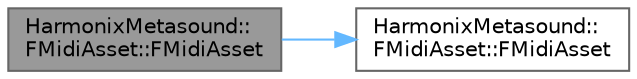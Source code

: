 digraph "HarmonixMetasound::FMidiAsset::FMidiAsset"
{
 // INTERACTIVE_SVG=YES
 // LATEX_PDF_SIZE
  bgcolor="transparent";
  edge [fontname=Helvetica,fontsize=10,labelfontname=Helvetica,labelfontsize=10];
  node [fontname=Helvetica,fontsize=10,shape=box,height=0.2,width=0.4];
  rankdir="LR";
  Node1 [id="Node000001",label="HarmonixMetasound::\lFMidiAsset::FMidiAsset",height=0.2,width=0.4,color="gray40", fillcolor="grey60", style="filled", fontcolor="black",tooltip=" "];
  Node1 -> Node2 [id="edge1_Node000001_Node000002",color="steelblue1",style="solid",tooltip=" "];
  Node2 [id="Node000002",label="HarmonixMetasound::\lFMidiAsset::FMidiAsset",height=0.2,width=0.4,color="grey40", fillcolor="white", style="filled",URL="$d3/dec/classHarmonixMetasound_1_1FMidiAsset.html#a32f2c6132be6d6cf28630d98e5280e9d",tooltip=" "];
}
